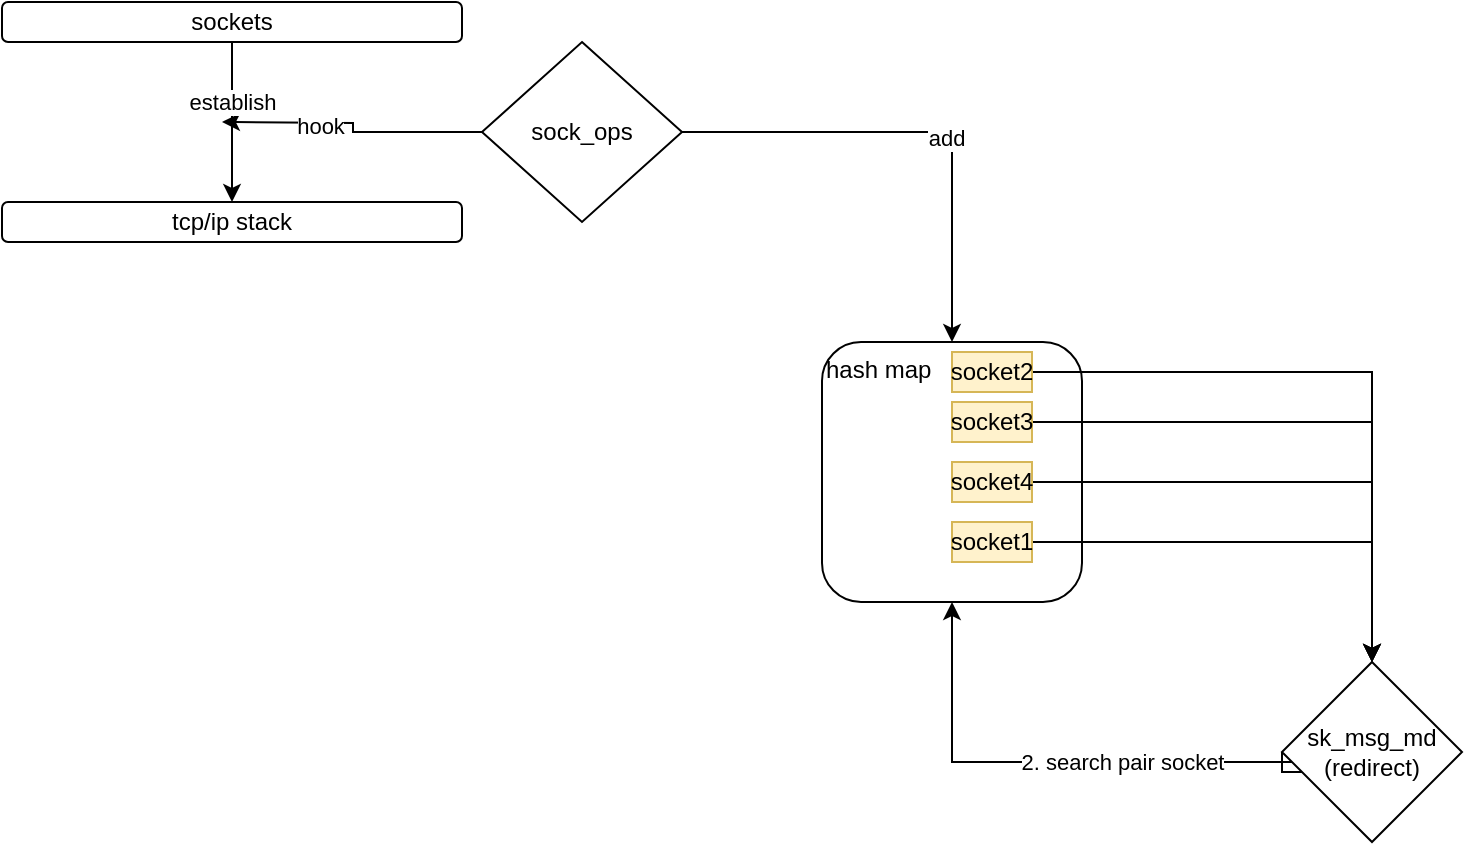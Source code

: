 <mxfile version="14.1.8" type="github">
  <diagram id="0eA8aw2C4x_AHw5Ap8uo" name="Page-1">
    <mxGraphModel dx="782" dy="437" grid="1" gridSize="10" guides="1" tooltips="1" connect="1" arrows="1" fold="1" page="1" pageScale="1" pageWidth="850" pageHeight="1100" math="0" shadow="0">
      <root>
        <mxCell id="0" />
        <mxCell id="1" parent="0" />
        <mxCell id="RCCy9ar9vTBcTcrXnlN3-1" value="hash map" style="rounded=1;whiteSpace=wrap;html=1;align=left;verticalAlign=top;" vertex="1" parent="1">
          <mxGeometry x="770" y="220" width="130" height="130" as="geometry" />
        </mxCell>
        <mxCell id="RCCy9ar9vTBcTcrXnlN3-22" style="edgeStyle=orthogonalEdgeStyle;rounded=0;orthogonalLoop=1;jettySize=auto;html=1;" edge="1" parent="1" source="RCCy9ar9vTBcTcrXnlN3-2">
          <mxGeometry relative="1" as="geometry">
            <mxPoint x="470" y="110" as="targetPoint" />
          </mxGeometry>
        </mxCell>
        <mxCell id="RCCy9ar9vTBcTcrXnlN3-23" value="hook" style="edgeLabel;html=1;align=center;verticalAlign=middle;resizable=0;points=[];" vertex="1" connectable="0" parent="RCCy9ar9vTBcTcrXnlN3-22">
          <mxGeometry x="0.268" y="1" relative="1" as="geometry">
            <mxPoint as="offset" />
          </mxGeometry>
        </mxCell>
        <mxCell id="RCCy9ar9vTBcTcrXnlN3-24" style="edgeStyle=orthogonalEdgeStyle;rounded=0;orthogonalLoop=1;jettySize=auto;html=1;entryX=0.5;entryY=0;entryDx=0;entryDy=0;" edge="1" parent="1" source="RCCy9ar9vTBcTcrXnlN3-2" target="RCCy9ar9vTBcTcrXnlN3-1">
          <mxGeometry relative="1" as="geometry" />
        </mxCell>
        <mxCell id="RCCy9ar9vTBcTcrXnlN3-25" value="add" style="edgeLabel;html=1;align=center;verticalAlign=middle;resizable=0;points=[];" vertex="1" connectable="0" parent="RCCy9ar9vTBcTcrXnlN3-24">
          <mxGeometry x="0.145" y="-3" relative="1" as="geometry">
            <mxPoint as="offset" />
          </mxGeometry>
        </mxCell>
        <mxCell id="RCCy9ar9vTBcTcrXnlN3-2" value="sock_ops" style="rhombus;whiteSpace=wrap;html=1;" vertex="1" parent="1">
          <mxGeometry x="600" y="70" width="100" height="90" as="geometry" />
        </mxCell>
        <mxCell id="RCCy9ar9vTBcTcrXnlN3-48" style="edgeStyle=orthogonalEdgeStyle;rounded=0;orthogonalLoop=1;jettySize=auto;html=1;entryX=0.5;entryY=1;entryDx=0;entryDy=0;exitX=0;exitY=0.5;exitDx=0;exitDy=0;" edge="1" parent="1" source="RCCy9ar9vTBcTcrXnlN3-3" target="RCCy9ar9vTBcTcrXnlN3-1">
          <mxGeometry relative="1" as="geometry">
            <Array as="points">
              <mxPoint x="1055" y="435" />
              <mxPoint x="1055" y="430" />
              <mxPoint x="835" y="430" />
            </Array>
          </mxGeometry>
        </mxCell>
        <mxCell id="RCCy9ar9vTBcTcrXnlN3-49" value="2. search pair socket" style="edgeLabel;html=1;align=center;verticalAlign=middle;resizable=0;points=[];" vertex="1" connectable="0" parent="RCCy9ar9vTBcTcrXnlN3-48">
          <mxGeometry x="-0.372" y="2" relative="1" as="geometry">
            <mxPoint x="-89" y="-2" as="offset" />
          </mxGeometry>
        </mxCell>
        <mxCell id="RCCy9ar9vTBcTcrXnlN3-3" value="sk_msg_md&lt;br&gt;(redirect)" style="rhombus;whiteSpace=wrap;html=1;" vertex="1" parent="1">
          <mxGeometry x="1000" y="380" width="90" height="90" as="geometry" />
        </mxCell>
        <mxCell id="RCCy9ar9vTBcTcrXnlN3-20" value="" style="edgeStyle=orthogonalEdgeStyle;rounded=0;orthogonalLoop=1;jettySize=auto;html=1;" edge="1" parent="1" source="RCCy9ar9vTBcTcrXnlN3-16" target="RCCy9ar9vTBcTcrXnlN3-19">
          <mxGeometry relative="1" as="geometry" />
        </mxCell>
        <mxCell id="RCCy9ar9vTBcTcrXnlN3-21" value="establish" style="edgeLabel;html=1;align=center;verticalAlign=middle;resizable=0;points=[];" vertex="1" connectable="0" parent="RCCy9ar9vTBcTcrXnlN3-20">
          <mxGeometry x="-0.258" relative="1" as="geometry">
            <mxPoint as="offset" />
          </mxGeometry>
        </mxCell>
        <mxCell id="RCCy9ar9vTBcTcrXnlN3-16" value="sockets" style="rounded=1;whiteSpace=wrap;html=1;" vertex="1" parent="1">
          <mxGeometry x="360" y="50" width="230" height="20" as="geometry" />
        </mxCell>
        <mxCell id="RCCy9ar9vTBcTcrXnlN3-19" value="tcp/ip stack" style="rounded=1;whiteSpace=wrap;html=1;" vertex="1" parent="1">
          <mxGeometry x="360" y="150" width="230" height="20" as="geometry" />
        </mxCell>
        <mxCell id="RCCy9ar9vTBcTcrXnlN3-52" style="edgeStyle=orthogonalEdgeStyle;rounded=0;orthogonalLoop=1;jettySize=auto;html=1;entryX=0.5;entryY=0;entryDx=0;entryDy=0;" edge="1" parent="1" source="RCCy9ar9vTBcTcrXnlN3-32" target="RCCy9ar9vTBcTcrXnlN3-3">
          <mxGeometry relative="1" as="geometry">
            <mxPoint x="1050" y="320" as="targetPoint" />
          </mxGeometry>
        </mxCell>
        <mxCell id="RCCy9ar9vTBcTcrXnlN3-32" value="socket1" style="text;html=1;strokeColor=#d6b656;fillColor=#fff2cc;align=center;verticalAlign=middle;whiteSpace=wrap;rounded=0;" vertex="1" parent="1">
          <mxGeometry x="835" y="310" width="40" height="20" as="geometry" />
        </mxCell>
        <mxCell id="RCCy9ar9vTBcTcrXnlN3-51" style="edgeStyle=orthogonalEdgeStyle;rounded=0;orthogonalLoop=1;jettySize=auto;html=1;entryX=0.5;entryY=0;entryDx=0;entryDy=0;" edge="1" parent="1" source="RCCy9ar9vTBcTcrXnlN3-33" target="RCCy9ar9vTBcTcrXnlN3-3">
          <mxGeometry relative="1" as="geometry" />
        </mxCell>
        <mxCell id="RCCy9ar9vTBcTcrXnlN3-33" value="socket2&lt;span style=&quot;color: rgba(0 , 0 , 0 , 0) ; font-family: monospace ; font-size: 0px&quot;&gt;%3CmxGraphModel%3E%3Croot%3E%3CmxCell%20id%3D%220%22%2F%3E%3CmxCell%20id%3D%221%22%20parent%3D%220%22%2F%3E%3CmxCell%20id%3D%222%22%20value%3D%22socket1%22%20style%3D%22text%3Bhtml%3D1%3BstrokeColor%3D%23d6b656%3BfillColor%3D%23fff2cc%3Balign%3Dcenter%3BverticalAlign%3Dmiddle%3BwhiteSpace%3Dwrap%3Brounded%3D0%3B%22%20vertex%3D%221%22%20parent%3D%221%22%3E%3CmxGeometry%20x%3D%22740%22%20y%3D%22250%22%20width%3D%2240%22%20height%3D%2220%22%20as%3D%22geometry%22%2F%3E%3C%2FmxCell%3E%3C%2Froot%3E%3C%2FmxGraphModel%3E&lt;/span&gt;" style="text;html=1;strokeColor=#d6b656;fillColor=#fff2cc;align=center;verticalAlign=middle;whiteSpace=wrap;rounded=0;" vertex="1" parent="1">
          <mxGeometry x="835" y="225" width="40" height="20" as="geometry" />
        </mxCell>
        <mxCell id="RCCy9ar9vTBcTcrXnlN3-50" style="edgeStyle=orthogonalEdgeStyle;rounded=0;orthogonalLoop=1;jettySize=auto;html=1;entryX=0.5;entryY=0;entryDx=0;entryDy=0;" edge="1" parent="1" source="RCCy9ar9vTBcTcrXnlN3-35" target="RCCy9ar9vTBcTcrXnlN3-3">
          <mxGeometry relative="1" as="geometry" />
        </mxCell>
        <mxCell id="RCCy9ar9vTBcTcrXnlN3-35" value="socket3&lt;span style=&quot;color: rgba(0 , 0 , 0 , 0) ; font-family: monospace ; font-size: 0px&quot;&gt;%3CmxGraphModel%3E%3Croot%3E%3CmxCell%20id%3D%220%22%2F%3E%3CmxCell%20id%3D%221%22%20parent%3D%220%22%2F%3E%3CmxCell%20id%3D%222%22%20value%3D%22socket1%22%20style%3D%22text%3Bhtml%3D1%3BstrokeColor%3D%23d6b656%3BfillColor%3D%23fff2cc%3Balign%3Dcenter%3BverticalAlign%3Dmiddle%3BwhiteSpace%3Dwrap%3Brounded%3D0%3B%22%20vertex%3D%221%22%20parent%3D%221%22%3E%3CmxGeometry%20x%3D%22740%22%20y%3D%22250%22%20width%3D%2240%22%20height%3D%2220%22%20as%3D%22geometry%22%2F%3E%3C%2FmxCell%3E%3C%2Froot%3E%3C%2FmxGraphModel%33&lt;/span&gt;" style="text;html=1;strokeColor=#d6b656;fillColor=#fff2cc;align=center;verticalAlign=middle;whiteSpace=wrap;rounded=0;" vertex="1" parent="1">
          <mxGeometry x="835" y="250" width="40" height="20" as="geometry" />
        </mxCell>
        <mxCell id="RCCy9ar9vTBcTcrXnlN3-43" style="edgeStyle=orthogonalEdgeStyle;rounded=0;orthogonalLoop=1;jettySize=auto;html=1;entryX=0.5;entryY=0;entryDx=0;entryDy=0;" edge="1" parent="1" source="RCCy9ar9vTBcTcrXnlN3-37" target="RCCy9ar9vTBcTcrXnlN3-3">
          <mxGeometry relative="1" as="geometry" />
        </mxCell>
        <mxCell id="RCCy9ar9vTBcTcrXnlN3-37" value="socket4&lt;span style=&quot;color: rgba(0 , 0 , 0 , 0) ; font-family: monospace ; font-size: 0px&quot;&gt;%3CmxGraphModel%3E%3Croot%3E%3CmxCell%20id%3D%220%22%2F%3E%3CmxCell%20id%3D%221%22%20parent%3D%220%22%2F%3E%3CmxCell%20id%3D%222%22%20value%3D%22socket1%22%20style%3D%22text%3Bhtml%3D1%3BstrokeColor%3D%23d6b656%3BfillColor%3D%23fff2cc%3Balign%3Dcenter%3BverticalAlign%3Dmiddle%3BwhiteSpace%3Dwrap%3Brounded%3D0%3B%22%20vertex%3D%221%22%20parent%3D%221%22%3E%3CmxGeometry%20x%3D%22740%22%20y%3D%22250%22%20width%3D%2240%22%20height%3D%2220%22%20as%3D%22geometry%22%2F%3E%3C%2FmxCell%3E%3C%2Froot%3E%3C%2FmxGraphModel%34&lt;/span&gt;" style="text;html=1;strokeColor=#d6b656;fillColor=#fff2cc;align=center;verticalAlign=middle;whiteSpace=wrap;rounded=0;" vertex="1" parent="1">
          <mxGeometry x="835" y="280" width="40" height="20" as="geometry" />
        </mxCell>
      </root>
    </mxGraphModel>
  </diagram>
</mxfile>

